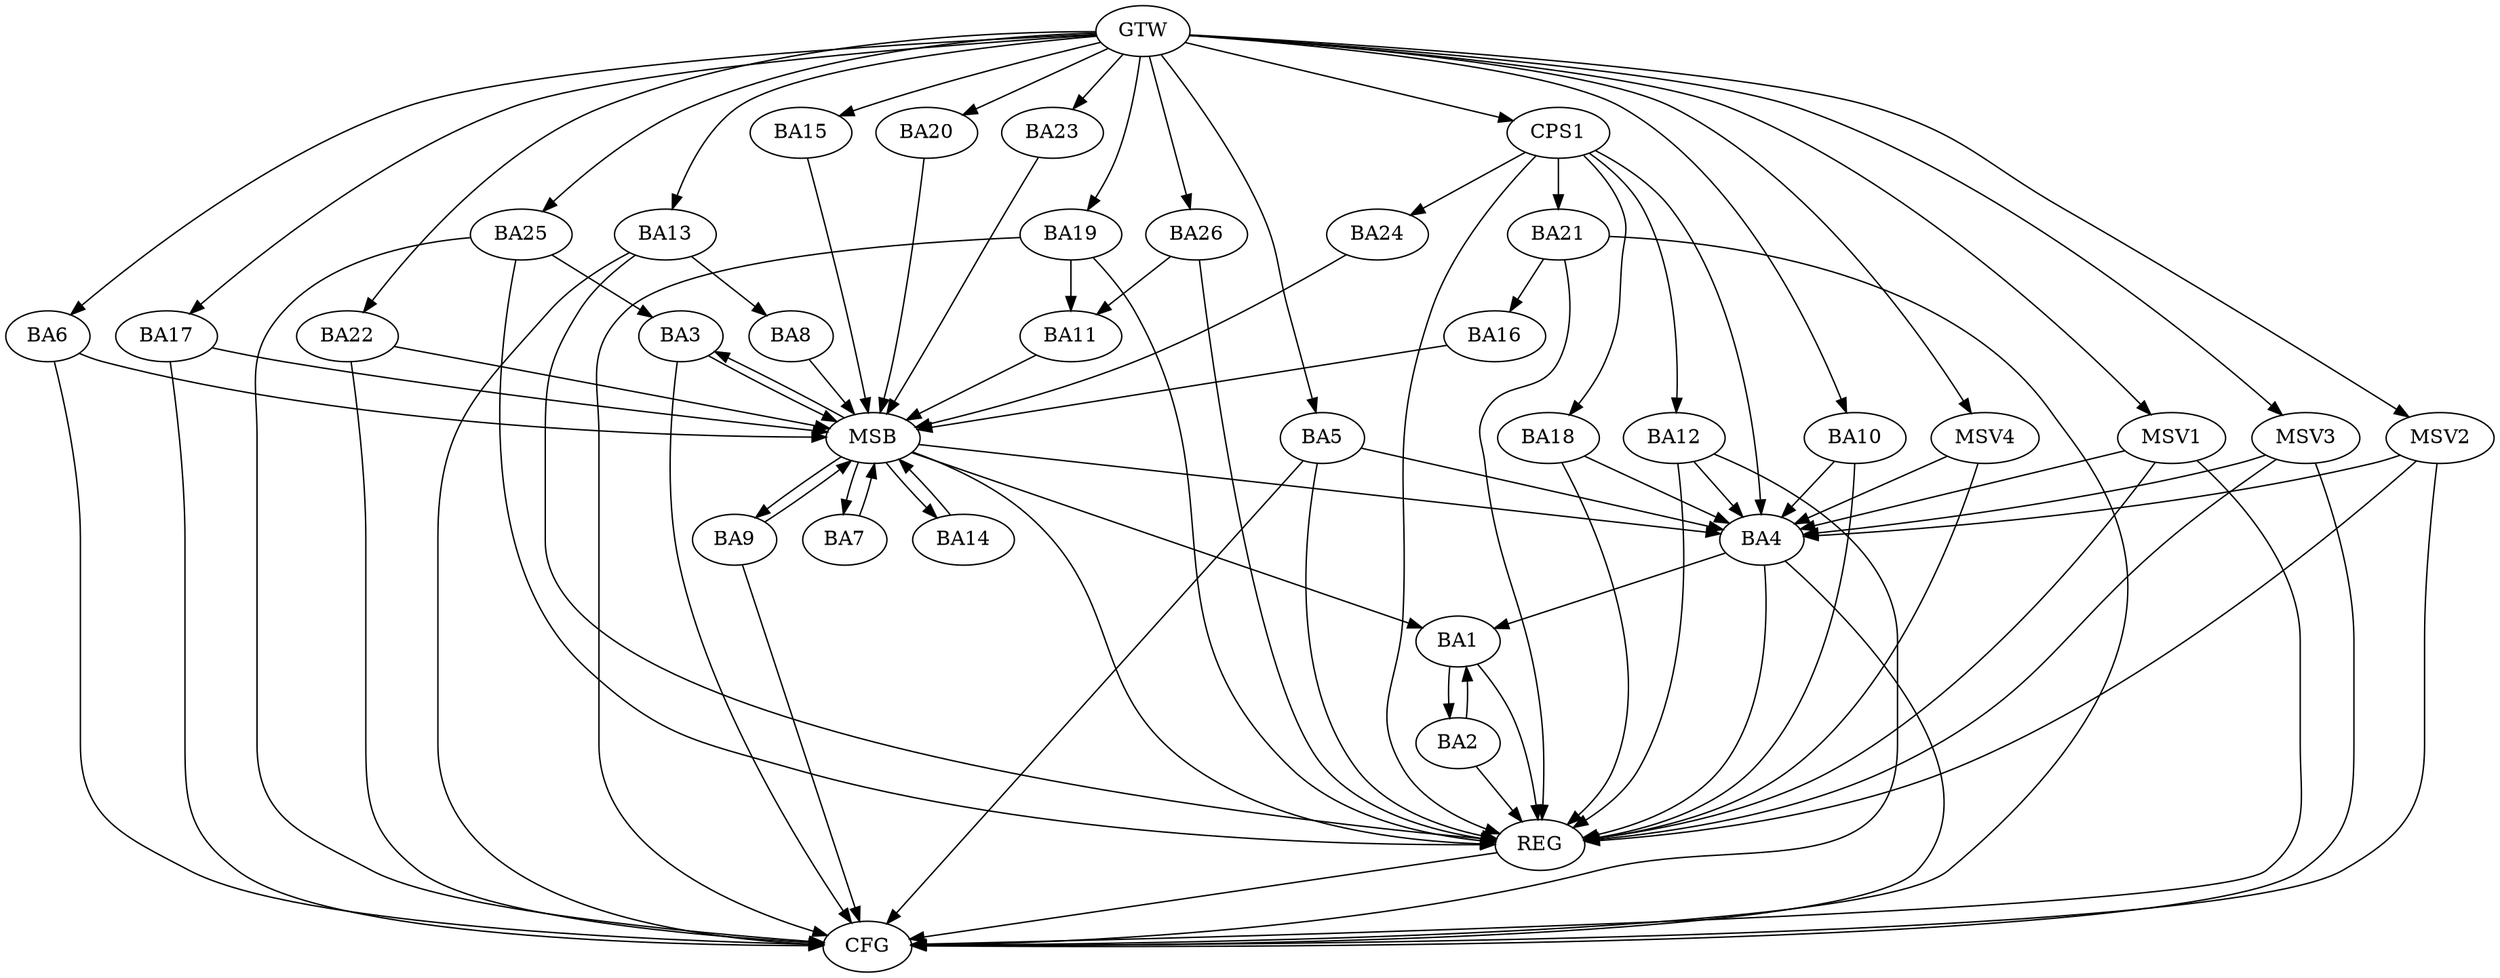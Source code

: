 strict digraph G {
  BA1 [ label="BA1" ];
  BA2 [ label="BA2" ];
  BA3 [ label="BA3" ];
  BA4 [ label="BA4" ];
  BA5 [ label="BA5" ];
  BA6 [ label="BA6" ];
  BA7 [ label="BA7" ];
  BA8 [ label="BA8" ];
  BA9 [ label="BA9" ];
  BA10 [ label="BA10" ];
  BA11 [ label="BA11" ];
  BA12 [ label="BA12" ];
  BA13 [ label="BA13" ];
  BA14 [ label="BA14" ];
  BA15 [ label="BA15" ];
  BA16 [ label="BA16" ];
  BA17 [ label="BA17" ];
  BA18 [ label="BA18" ];
  BA19 [ label="BA19" ];
  BA20 [ label="BA20" ];
  BA21 [ label="BA21" ];
  BA22 [ label="BA22" ];
  BA23 [ label="BA23" ];
  BA24 [ label="BA24" ];
  BA25 [ label="BA25" ];
  BA26 [ label="BA26" ];
  CPS1 [ label="CPS1" ];
  GTW [ label="GTW" ];
  REG [ label="REG" ];
  MSB [ label="MSB" ];
  CFG [ label="CFG" ];
  MSV1 [ label="MSV1" ];
  MSV2 [ label="MSV2" ];
  MSV3 [ label="MSV3" ];
  MSV4 [ label="MSV4" ];
  BA1 -> BA2;
  BA2 -> BA1;
  BA4 -> BA1;
  BA5 -> BA4;
  BA10 -> BA4;
  BA12 -> BA4;
  BA13 -> BA8;
  BA18 -> BA4;
  BA19 -> BA11;
  BA21 -> BA16;
  BA25 -> BA3;
  BA26 -> BA11;
  CPS1 -> BA21;
  CPS1 -> BA24;
  CPS1 -> BA12;
  CPS1 -> BA18;
  CPS1 -> BA4;
  GTW -> BA5;
  GTW -> BA6;
  GTW -> BA10;
  GTW -> BA13;
  GTW -> BA15;
  GTW -> BA17;
  GTW -> BA19;
  GTW -> BA20;
  GTW -> BA22;
  GTW -> BA23;
  GTW -> BA25;
  GTW -> BA26;
  GTW -> CPS1;
  BA1 -> REG;
  BA2 -> REG;
  BA4 -> REG;
  BA5 -> REG;
  BA10 -> REG;
  BA12 -> REG;
  BA13 -> REG;
  BA18 -> REG;
  BA19 -> REG;
  BA21 -> REG;
  BA25 -> REG;
  BA26 -> REG;
  CPS1 -> REG;
  BA3 -> MSB;
  MSB -> BA1;
  MSB -> REG;
  BA6 -> MSB;
  BA7 -> MSB;
  MSB -> BA4;
  BA8 -> MSB;
  MSB -> BA3;
  BA9 -> MSB;
  MSB -> BA7;
  BA11 -> MSB;
  BA14 -> MSB;
  MSB -> BA9;
  BA15 -> MSB;
  BA16 -> MSB;
  BA17 -> MSB;
  BA20 -> MSB;
  BA22 -> MSB;
  MSB -> BA14;
  BA23 -> MSB;
  BA24 -> MSB;
  BA13 -> CFG;
  BA19 -> CFG;
  BA12 -> CFG;
  BA9 -> CFG;
  BA17 -> CFG;
  BA21 -> CFG;
  BA25 -> CFG;
  BA4 -> CFG;
  BA6 -> CFG;
  BA5 -> CFG;
  BA22 -> CFG;
  BA3 -> CFG;
  REG -> CFG;
  MSV1 -> BA4;
  GTW -> MSV1;
  MSV1 -> REG;
  MSV1 -> CFG;
  MSV2 -> BA4;
  MSV3 -> BA4;
  MSV4 -> BA4;
  GTW -> MSV2;
  MSV2 -> REG;
  MSV2 -> CFG;
  GTW -> MSV3;
  MSV3 -> REG;
  MSV3 -> CFG;
  GTW -> MSV4;
  MSV4 -> REG;
}

